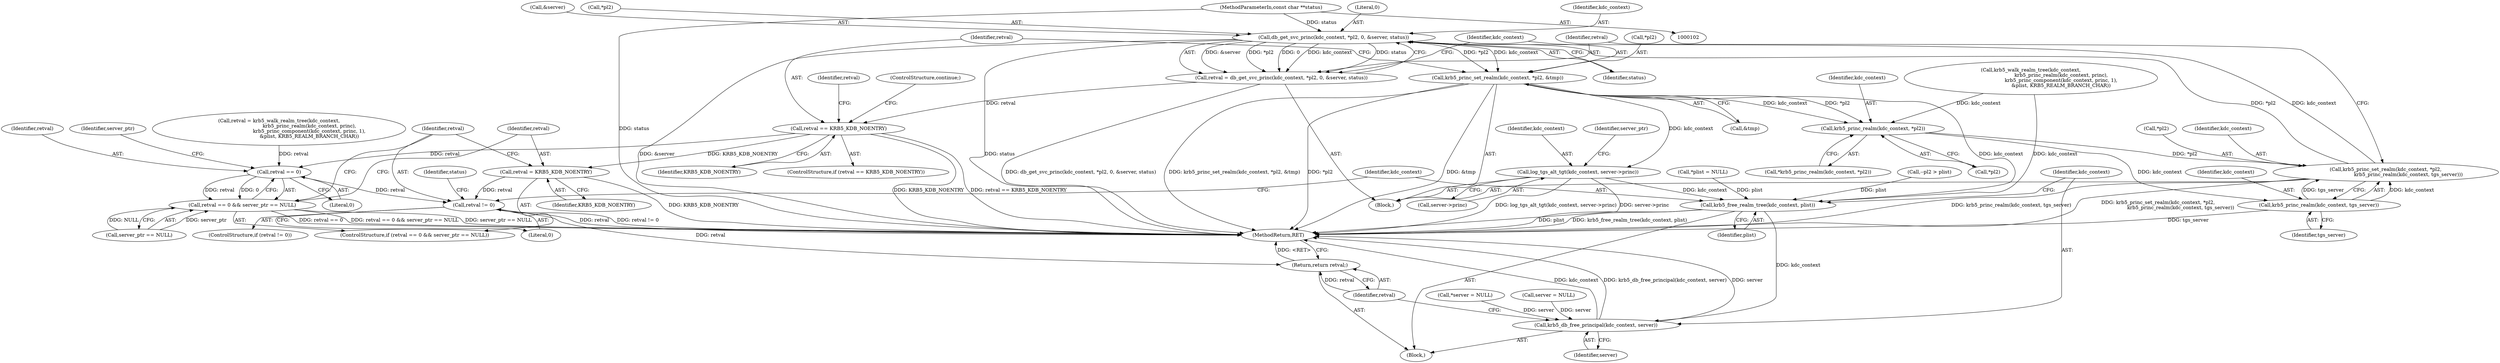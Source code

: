 digraph "0_krb5_4c023ba43c16396f0d199e2df1cfa59b88b62acc@pointer" {
"1000106" [label="(MethodParameterIn,const char **status)"];
"1000173" [label="(Call,db_get_svc_princ(kdc_context, *pl2, 0, &server, status))"];
"1000171" [label="(Call,retval = db_get_svc_princ(kdc_context, *pl2, 0, &server, status))"];
"1000188" [label="(Call,retval == KRB5_KDB_NOENTRY)"];
"1000212" [label="(Call,retval == 0)"];
"1000211" [label="(Call,retval == 0 && server_ptr == NULL)"];
"1000222" [label="(Call,retval != 0)"];
"1000235" [label="(Return,return retval;)"];
"1000218" [label="(Call,retval = KRB5_KDB_NOENTRY)"];
"1000181" [label="(Call,krb5_princ_set_realm(kdc_context, *pl2, &tmp))"];
"1000160" [label="(Call,krb5_princ_realm(kdc_context, *pl2))"];
"1000164" [label="(Call,krb5_princ_set_realm(kdc_context, *pl2,\n                             krb5_princ_realm(kdc_context, tgs_server)))"];
"1000168" [label="(Call,krb5_princ_realm(kdc_context, tgs_server))"];
"1000196" [label="(Call,log_tgs_alt_tgt(kdc_context, server->princ))"];
"1000229" [label="(Call,krb5_free_realm_tree(kdc_context, plist))"];
"1000232" [label="(Call,krb5_db_free_principal(kdc_context, server))"];
"1000224" [label="(Literal,0)"];
"1000173" [label="(Call,db_get_svc_princ(kdc_context, *pl2, 0, &server, status))"];
"1000227" [label="(Identifier,status)"];
"1000190" [label="(Identifier,KRB5_KDB_NOENTRY)"];
"1000161" [label="(Identifier,kdc_context)"];
"1000116" [label="(Call,*server = NULL)"];
"1000177" [label="(Literal,0)"];
"1000194" [label="(Identifier,retval)"];
"1000156" [label="(Block,)"];
"1000220" [label="(Identifier,KRB5_KDB_NOENTRY)"];
"1000168" [label="(Call,krb5_princ_realm(kdc_context, tgs_server))"];
"1000218" [label="(Call,retval = KRB5_KDB_NOENTRY)"];
"1000210" [label="(ControlStructure,if (retval == 0 && server_ptr == NULL))"];
"1000203" [label="(Identifier,server_ptr)"];
"1000152" [label="(Call,--pl2 > plist)"];
"1000166" [label="(Call,*pl2)"];
"1000212" [label="(Call,retval == 0)"];
"1000164" [label="(Call,krb5_princ_set_realm(kdc_context, *pl2,\n                             krb5_princ_realm(kdc_context, tgs_server)))"];
"1000174" [label="(Identifier,kdc_context)"];
"1000182" [label="(Identifier,kdc_context)"];
"1000230" [label="(Identifier,kdc_context)"];
"1000191" [label="(ControlStructure,continue;)"];
"1000159" [label="(Call,*krb5_princ_realm(kdc_context, *pl2))"];
"1000198" [label="(Call,server->princ)"];
"1000110" [label="(Call,*plist = NULL)"];
"1000162" [label="(Call,*pl2)"];
"1000187" [label="(ControlStructure,if (retval == KRB5_KDB_NOENTRY))"];
"1000219" [label="(Identifier,retval)"];
"1000211" [label="(Call,retval == 0 && server_ptr == NULL)"];
"1000171" [label="(Call,retval = db_get_svc_princ(kdc_context, *pl2, 0, &server, status))"];
"1000129" [label="(Call,krb5_walk_realm_tree(kdc_context,\n                                       krb5_princ_realm(kdc_context, princ),\n                                       krb5_princ_component(kdc_context, princ, 1),\n                                       &plist, KRB5_REALM_BRANCH_CHAR))"];
"1000214" [label="(Literal,0)"];
"1000234" [label="(Identifier,server)"];
"1000127" [label="(Call,retval = krb5_walk_realm_tree(kdc_context,\n                                       krb5_princ_realm(kdc_context, princ),\n                                       krb5_princ_component(kdc_context, princ, 1),\n                                       &plist, KRB5_REALM_BRANCH_CHAR))"];
"1000183" [label="(Call,*pl2)"];
"1000178" [label="(Call,&server)"];
"1000197" [label="(Identifier,kdc_context)"];
"1000229" [label="(Call,krb5_free_realm_tree(kdc_context, plist))"];
"1000205" [label="(Call,server = NULL)"];
"1000236" [label="(Identifier,retval)"];
"1000189" [label="(Identifier,retval)"];
"1000213" [label="(Identifier,retval)"];
"1000233" [label="(Identifier,kdc_context)"];
"1000107" [label="(Block,)"];
"1000170" [label="(Identifier,tgs_server)"];
"1000106" [label="(MethodParameterIn,const char **status)"];
"1000235" [label="(Return,return retval;)"];
"1000221" [label="(ControlStructure,if (retval != 0))"];
"1000231" [label="(Identifier,plist)"];
"1000215" [label="(Call,server_ptr == NULL)"];
"1000237" [label="(MethodReturn,RET)"];
"1000175" [label="(Call,*pl2)"];
"1000196" [label="(Call,log_tgs_alt_tgt(kdc_context, server->princ))"];
"1000180" [label="(Identifier,status)"];
"1000223" [label="(Identifier,retval)"];
"1000232" [label="(Call,krb5_db_free_principal(kdc_context, server))"];
"1000188" [label="(Call,retval == KRB5_KDB_NOENTRY)"];
"1000172" [label="(Identifier,retval)"];
"1000216" [label="(Identifier,server_ptr)"];
"1000160" [label="(Call,krb5_princ_realm(kdc_context, *pl2))"];
"1000181" [label="(Call,krb5_princ_set_realm(kdc_context, *pl2, &tmp))"];
"1000222" [label="(Call,retval != 0)"];
"1000185" [label="(Call,&tmp)"];
"1000169" [label="(Identifier,kdc_context)"];
"1000165" [label="(Identifier,kdc_context)"];
"1000106" -> "1000102"  [label="AST: "];
"1000106" -> "1000237"  [label="DDG: status"];
"1000106" -> "1000173"  [label="DDG: status"];
"1000173" -> "1000171"  [label="AST: "];
"1000173" -> "1000180"  [label="CFG: "];
"1000174" -> "1000173"  [label="AST: "];
"1000175" -> "1000173"  [label="AST: "];
"1000177" -> "1000173"  [label="AST: "];
"1000178" -> "1000173"  [label="AST: "];
"1000180" -> "1000173"  [label="AST: "];
"1000171" -> "1000173"  [label="CFG: "];
"1000173" -> "1000237"  [label="DDG: &server"];
"1000173" -> "1000237"  [label="DDG: status"];
"1000173" -> "1000171"  [label="DDG: &server"];
"1000173" -> "1000171"  [label="DDG: *pl2"];
"1000173" -> "1000171"  [label="DDG: 0"];
"1000173" -> "1000171"  [label="DDG: kdc_context"];
"1000173" -> "1000171"  [label="DDG: status"];
"1000164" -> "1000173"  [label="DDG: kdc_context"];
"1000164" -> "1000173"  [label="DDG: *pl2"];
"1000173" -> "1000181"  [label="DDG: kdc_context"];
"1000173" -> "1000181"  [label="DDG: *pl2"];
"1000171" -> "1000156"  [label="AST: "];
"1000172" -> "1000171"  [label="AST: "];
"1000182" -> "1000171"  [label="CFG: "];
"1000171" -> "1000237"  [label="DDG: db_get_svc_princ(kdc_context, *pl2, 0, &server, status)"];
"1000171" -> "1000188"  [label="DDG: retval"];
"1000188" -> "1000187"  [label="AST: "];
"1000188" -> "1000190"  [label="CFG: "];
"1000189" -> "1000188"  [label="AST: "];
"1000190" -> "1000188"  [label="AST: "];
"1000191" -> "1000188"  [label="CFG: "];
"1000194" -> "1000188"  [label="CFG: "];
"1000188" -> "1000237"  [label="DDG: KRB5_KDB_NOENTRY"];
"1000188" -> "1000237"  [label="DDG: retval == KRB5_KDB_NOENTRY"];
"1000188" -> "1000212"  [label="DDG: retval"];
"1000188" -> "1000218"  [label="DDG: KRB5_KDB_NOENTRY"];
"1000212" -> "1000211"  [label="AST: "];
"1000212" -> "1000214"  [label="CFG: "];
"1000213" -> "1000212"  [label="AST: "];
"1000214" -> "1000212"  [label="AST: "];
"1000216" -> "1000212"  [label="CFG: "];
"1000211" -> "1000212"  [label="CFG: "];
"1000212" -> "1000211"  [label="DDG: retval"];
"1000212" -> "1000211"  [label="DDG: 0"];
"1000127" -> "1000212"  [label="DDG: retval"];
"1000212" -> "1000222"  [label="DDG: retval"];
"1000211" -> "1000210"  [label="AST: "];
"1000211" -> "1000215"  [label="CFG: "];
"1000215" -> "1000211"  [label="AST: "];
"1000219" -> "1000211"  [label="CFG: "];
"1000223" -> "1000211"  [label="CFG: "];
"1000211" -> "1000237"  [label="DDG: retval == 0"];
"1000211" -> "1000237"  [label="DDG: retval == 0 && server_ptr == NULL"];
"1000211" -> "1000237"  [label="DDG: server_ptr == NULL"];
"1000215" -> "1000211"  [label="DDG: server_ptr"];
"1000215" -> "1000211"  [label="DDG: NULL"];
"1000222" -> "1000221"  [label="AST: "];
"1000222" -> "1000224"  [label="CFG: "];
"1000223" -> "1000222"  [label="AST: "];
"1000224" -> "1000222"  [label="AST: "];
"1000227" -> "1000222"  [label="CFG: "];
"1000230" -> "1000222"  [label="CFG: "];
"1000222" -> "1000237"  [label="DDG: retval"];
"1000222" -> "1000237"  [label="DDG: retval != 0"];
"1000218" -> "1000222"  [label="DDG: retval"];
"1000222" -> "1000235"  [label="DDG: retval"];
"1000235" -> "1000107"  [label="AST: "];
"1000235" -> "1000236"  [label="CFG: "];
"1000236" -> "1000235"  [label="AST: "];
"1000237" -> "1000235"  [label="CFG: "];
"1000235" -> "1000237"  [label="DDG: <RET>"];
"1000236" -> "1000235"  [label="DDG: retval"];
"1000218" -> "1000210"  [label="AST: "];
"1000218" -> "1000220"  [label="CFG: "];
"1000219" -> "1000218"  [label="AST: "];
"1000220" -> "1000218"  [label="AST: "];
"1000223" -> "1000218"  [label="CFG: "];
"1000218" -> "1000237"  [label="DDG: KRB5_KDB_NOENTRY"];
"1000181" -> "1000156"  [label="AST: "];
"1000181" -> "1000185"  [label="CFG: "];
"1000182" -> "1000181"  [label="AST: "];
"1000183" -> "1000181"  [label="AST: "];
"1000185" -> "1000181"  [label="AST: "];
"1000189" -> "1000181"  [label="CFG: "];
"1000181" -> "1000237"  [label="DDG: &tmp"];
"1000181" -> "1000237"  [label="DDG: krb5_princ_set_realm(kdc_context, *pl2, &tmp)"];
"1000181" -> "1000237"  [label="DDG: *pl2"];
"1000181" -> "1000160"  [label="DDG: kdc_context"];
"1000181" -> "1000160"  [label="DDG: *pl2"];
"1000181" -> "1000196"  [label="DDG: kdc_context"];
"1000181" -> "1000229"  [label="DDG: kdc_context"];
"1000160" -> "1000159"  [label="AST: "];
"1000160" -> "1000162"  [label="CFG: "];
"1000161" -> "1000160"  [label="AST: "];
"1000162" -> "1000160"  [label="AST: "];
"1000159" -> "1000160"  [label="CFG: "];
"1000129" -> "1000160"  [label="DDG: kdc_context"];
"1000160" -> "1000164"  [label="DDG: *pl2"];
"1000160" -> "1000168"  [label="DDG: kdc_context"];
"1000164" -> "1000156"  [label="AST: "];
"1000164" -> "1000168"  [label="CFG: "];
"1000165" -> "1000164"  [label="AST: "];
"1000166" -> "1000164"  [label="AST: "];
"1000168" -> "1000164"  [label="AST: "];
"1000172" -> "1000164"  [label="CFG: "];
"1000164" -> "1000237"  [label="DDG: krb5_princ_realm(kdc_context, tgs_server)"];
"1000164" -> "1000237"  [label="DDG: krb5_princ_set_realm(kdc_context, *pl2,\n                             krb5_princ_realm(kdc_context, tgs_server))"];
"1000168" -> "1000164"  [label="DDG: kdc_context"];
"1000168" -> "1000164"  [label="DDG: tgs_server"];
"1000168" -> "1000170"  [label="CFG: "];
"1000169" -> "1000168"  [label="AST: "];
"1000170" -> "1000168"  [label="AST: "];
"1000168" -> "1000237"  [label="DDG: tgs_server"];
"1000196" -> "1000156"  [label="AST: "];
"1000196" -> "1000198"  [label="CFG: "];
"1000197" -> "1000196"  [label="AST: "];
"1000198" -> "1000196"  [label="AST: "];
"1000203" -> "1000196"  [label="CFG: "];
"1000196" -> "1000237"  [label="DDG: log_tgs_alt_tgt(kdc_context, server->princ)"];
"1000196" -> "1000237"  [label="DDG: server->princ"];
"1000196" -> "1000229"  [label="DDG: kdc_context"];
"1000229" -> "1000107"  [label="AST: "];
"1000229" -> "1000231"  [label="CFG: "];
"1000230" -> "1000229"  [label="AST: "];
"1000231" -> "1000229"  [label="AST: "];
"1000233" -> "1000229"  [label="CFG: "];
"1000229" -> "1000237"  [label="DDG: plist"];
"1000229" -> "1000237"  [label="DDG: krb5_free_realm_tree(kdc_context, plist)"];
"1000129" -> "1000229"  [label="DDG: kdc_context"];
"1000152" -> "1000229"  [label="DDG: plist"];
"1000110" -> "1000229"  [label="DDG: plist"];
"1000229" -> "1000232"  [label="DDG: kdc_context"];
"1000232" -> "1000107"  [label="AST: "];
"1000232" -> "1000234"  [label="CFG: "];
"1000233" -> "1000232"  [label="AST: "];
"1000234" -> "1000232"  [label="AST: "];
"1000236" -> "1000232"  [label="CFG: "];
"1000232" -> "1000237"  [label="DDG: kdc_context"];
"1000232" -> "1000237"  [label="DDG: krb5_db_free_principal(kdc_context, server)"];
"1000232" -> "1000237"  [label="DDG: server"];
"1000116" -> "1000232"  [label="DDG: server"];
"1000205" -> "1000232"  [label="DDG: server"];
}
